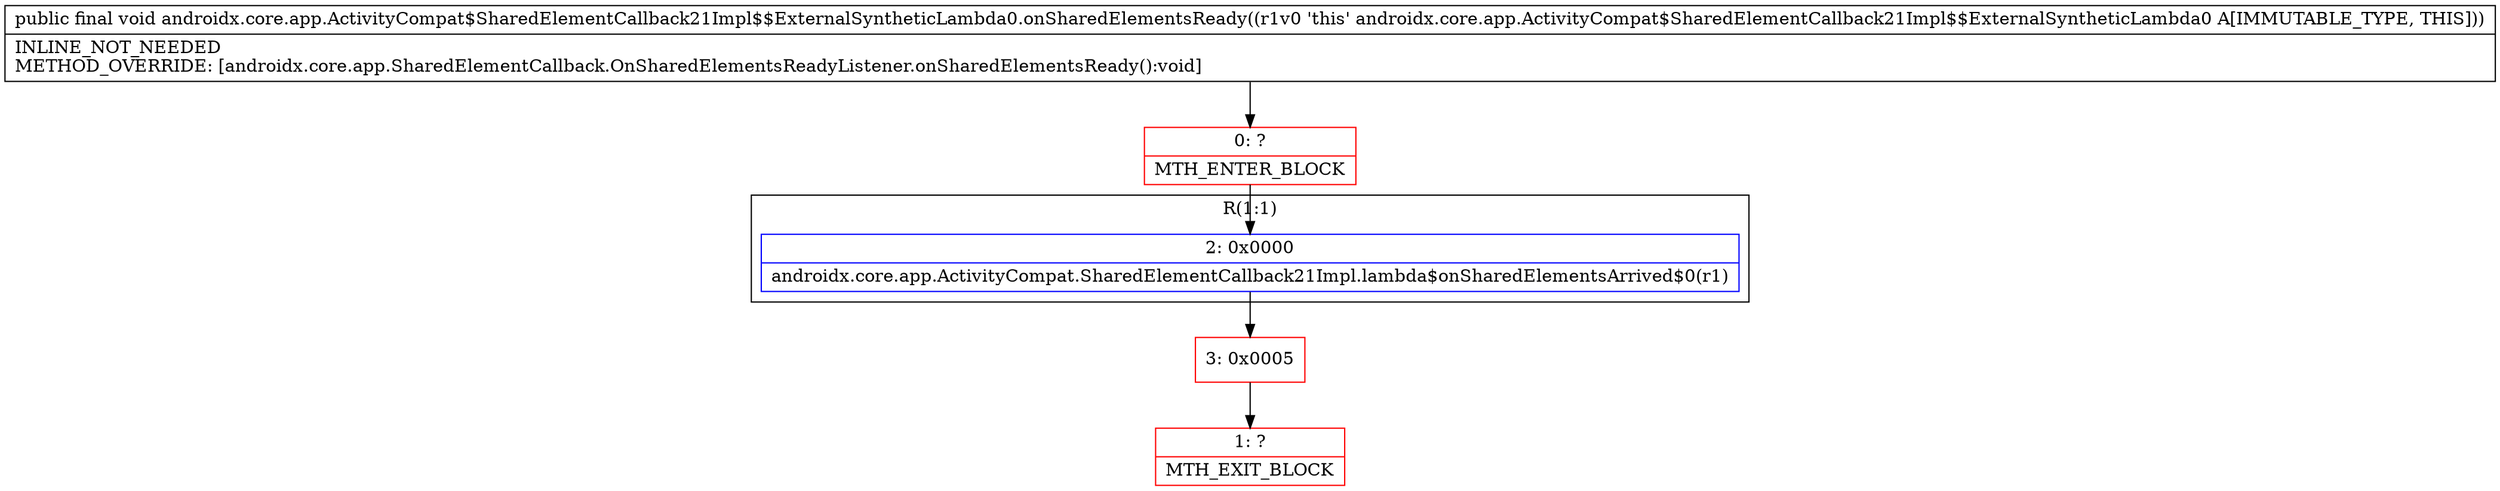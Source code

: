 digraph "CFG forandroidx.core.app.ActivityCompat$SharedElementCallback21Impl$$ExternalSyntheticLambda0.onSharedElementsReady()V" {
subgraph cluster_Region_879028428 {
label = "R(1:1)";
node [shape=record,color=blue];
Node_2 [shape=record,label="{2\:\ 0x0000|androidx.core.app.ActivityCompat.SharedElementCallback21Impl.lambda$onSharedElementsArrived$0(r1)\l}"];
}
Node_0 [shape=record,color=red,label="{0\:\ ?|MTH_ENTER_BLOCK\l}"];
Node_3 [shape=record,color=red,label="{3\:\ 0x0005}"];
Node_1 [shape=record,color=red,label="{1\:\ ?|MTH_EXIT_BLOCK\l}"];
MethodNode[shape=record,label="{public final void androidx.core.app.ActivityCompat$SharedElementCallback21Impl$$ExternalSyntheticLambda0.onSharedElementsReady((r1v0 'this' androidx.core.app.ActivityCompat$SharedElementCallback21Impl$$ExternalSyntheticLambda0 A[IMMUTABLE_TYPE, THIS]))  | INLINE_NOT_NEEDED\lMETHOD_OVERRIDE: [androidx.core.app.SharedElementCallback.OnSharedElementsReadyListener.onSharedElementsReady():void]\l}"];
MethodNode -> Node_0;Node_2 -> Node_3;
Node_0 -> Node_2;
Node_3 -> Node_1;
}

